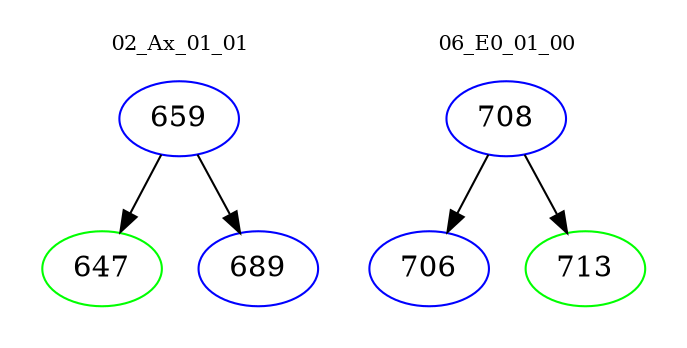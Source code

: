 digraph{
subgraph cluster_0 {
color = white
label = "02_Ax_01_01";
fontsize=10;
T0_659 [label="659", color="blue"]
T0_659 -> T0_647 [color="black"]
T0_647 [label="647", color="green"]
T0_659 -> T0_689 [color="black"]
T0_689 [label="689", color="blue"]
}
subgraph cluster_1 {
color = white
label = "06_E0_01_00";
fontsize=10;
T1_708 [label="708", color="blue"]
T1_708 -> T1_706 [color="black"]
T1_706 [label="706", color="blue"]
T1_708 -> T1_713 [color="black"]
T1_713 [label="713", color="green"]
}
}
